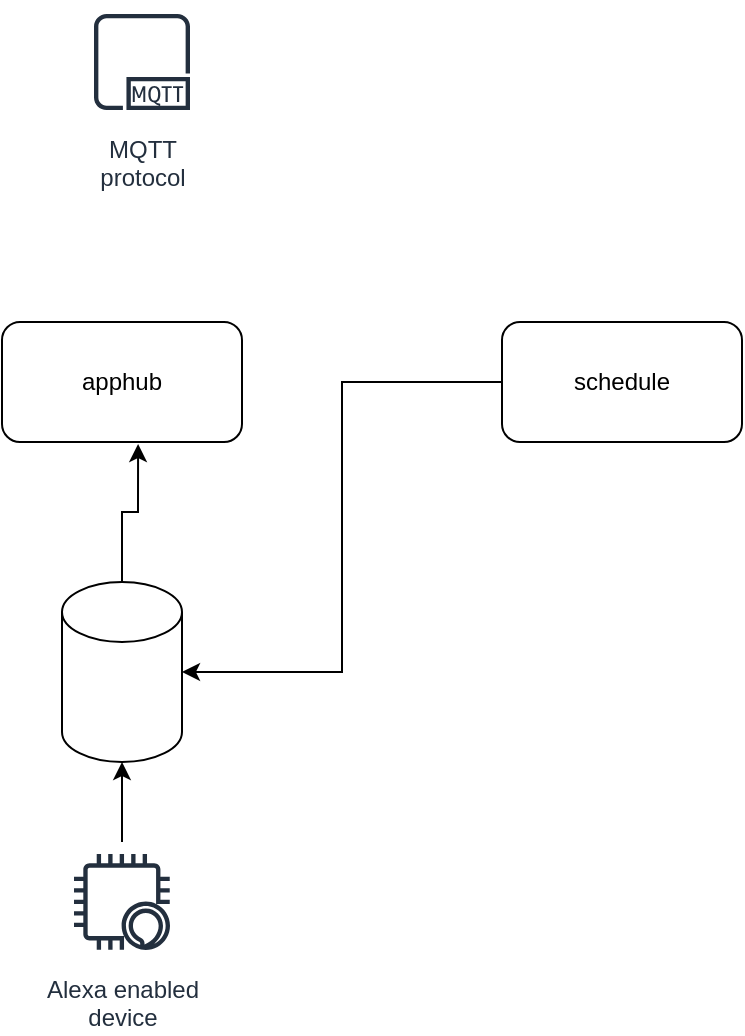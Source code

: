 <mxfile version="21.3.6" type="github">
  <diagram name="第 1 页" id="8WjQiRdpNTUQDRx4i9qR">
    <mxGraphModel dx="2074" dy="1131" grid="1" gridSize="10" guides="1" tooltips="1" connect="1" arrows="1" fold="1" page="1" pageScale="1" pageWidth="827" pageHeight="1169" math="0" shadow="0">
      <root>
        <mxCell id="0" />
        <mxCell id="1" parent="0" />
        <mxCell id="UUs0I0WfUnFVFwcX7p4j-7" style="edgeStyle=orthogonalEdgeStyle;rounded=0;orthogonalLoop=1;jettySize=auto;html=1;entryX=1;entryY=0.5;entryDx=0;entryDy=0;entryPerimeter=0;" edge="1" parent="1" source="UUs0I0WfUnFVFwcX7p4j-1" target="UUs0I0WfUnFVFwcX7p4j-3">
          <mxGeometry relative="1" as="geometry" />
        </mxCell>
        <mxCell id="UUs0I0WfUnFVFwcX7p4j-1" value="schedule" style="rounded=1;whiteSpace=wrap;html=1;" vertex="1" parent="1">
          <mxGeometry x="500" y="410" width="120" height="60" as="geometry" />
        </mxCell>
        <mxCell id="UUs0I0WfUnFVFwcX7p4j-2" value="apphub" style="rounded=1;whiteSpace=wrap;html=1;" vertex="1" parent="1">
          <mxGeometry x="250" y="410" width="120" height="60" as="geometry" />
        </mxCell>
        <mxCell id="UUs0I0WfUnFVFwcX7p4j-6" style="edgeStyle=orthogonalEdgeStyle;rounded=0;orthogonalLoop=1;jettySize=auto;html=1;entryX=0.567;entryY=1.017;entryDx=0;entryDy=0;entryPerimeter=0;" edge="1" parent="1" source="UUs0I0WfUnFVFwcX7p4j-3" target="UUs0I0WfUnFVFwcX7p4j-2">
          <mxGeometry relative="1" as="geometry" />
        </mxCell>
        <mxCell id="UUs0I0WfUnFVFwcX7p4j-3" value="" style="shape=cylinder3;whiteSpace=wrap;html=1;boundedLbl=1;backgroundOutline=1;size=15;" vertex="1" parent="1">
          <mxGeometry x="280" y="540" width="60" height="90" as="geometry" />
        </mxCell>
        <mxCell id="UUs0I0WfUnFVFwcX7p4j-5" style="edgeStyle=orthogonalEdgeStyle;rounded=0;orthogonalLoop=1;jettySize=auto;html=1;entryX=0.5;entryY=1;entryDx=0;entryDy=0;entryPerimeter=0;" edge="1" parent="1" source="UUs0I0WfUnFVFwcX7p4j-4" target="UUs0I0WfUnFVFwcX7p4j-3">
          <mxGeometry relative="1" as="geometry" />
        </mxCell>
        <mxCell id="UUs0I0WfUnFVFwcX7p4j-4" value="Alexa enabled&#xa;device" style="sketch=0;outlineConnect=0;fontColor=#232F3E;gradientColor=none;strokeColor=#232F3E;fillColor=#ffffff;dashed=0;verticalLabelPosition=bottom;verticalAlign=top;align=center;html=1;fontSize=12;fontStyle=0;aspect=fixed;shape=mxgraph.aws4.resourceIcon;resIcon=mxgraph.aws4.alexa_enabled_device;" vertex="1" parent="1">
          <mxGeometry x="280" y="670" width="60" height="60" as="geometry" />
        </mxCell>
        <mxCell id="UUs0I0WfUnFVFwcX7p4j-8" value="MQTT&#xa;protocol" style="sketch=0;outlineConnect=0;fontColor=#232F3E;gradientColor=none;strokeColor=#232F3E;fillColor=#ffffff;dashed=0;verticalLabelPosition=bottom;verticalAlign=top;align=center;html=1;fontSize=12;fontStyle=0;aspect=fixed;shape=mxgraph.aws4.resourceIcon;resIcon=mxgraph.aws4.mqtt_protocol;" vertex="1" parent="1">
          <mxGeometry x="290" y="250" width="60" height="60" as="geometry" />
        </mxCell>
      </root>
    </mxGraphModel>
  </diagram>
</mxfile>
